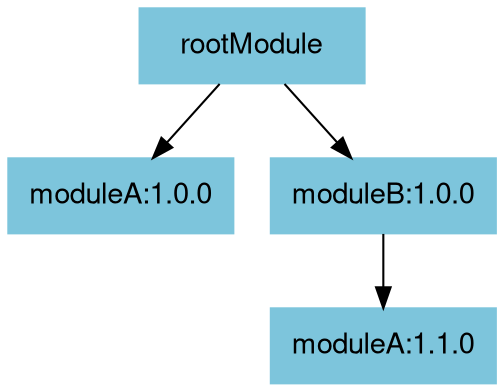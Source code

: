 digraph mygraph {
    bgcolor="transparent"
    fontname="Helvetica,Arial,sans-serif"
    node [
        shape = box
        width = 1.5
        color = "#7dc5dc"
        style = filled
        fontname="Helvetica,Arial,sans-serif"
    ]
    edge [fontname="Helvetica,Arial,sans-serif"]
    "rootModule" -> "moduleA:1.0.0"
    "rootModule" -> "moduleB:1.0.0"
    "moduleB:1.0.0" -> "moduleA:1.1.0"
}